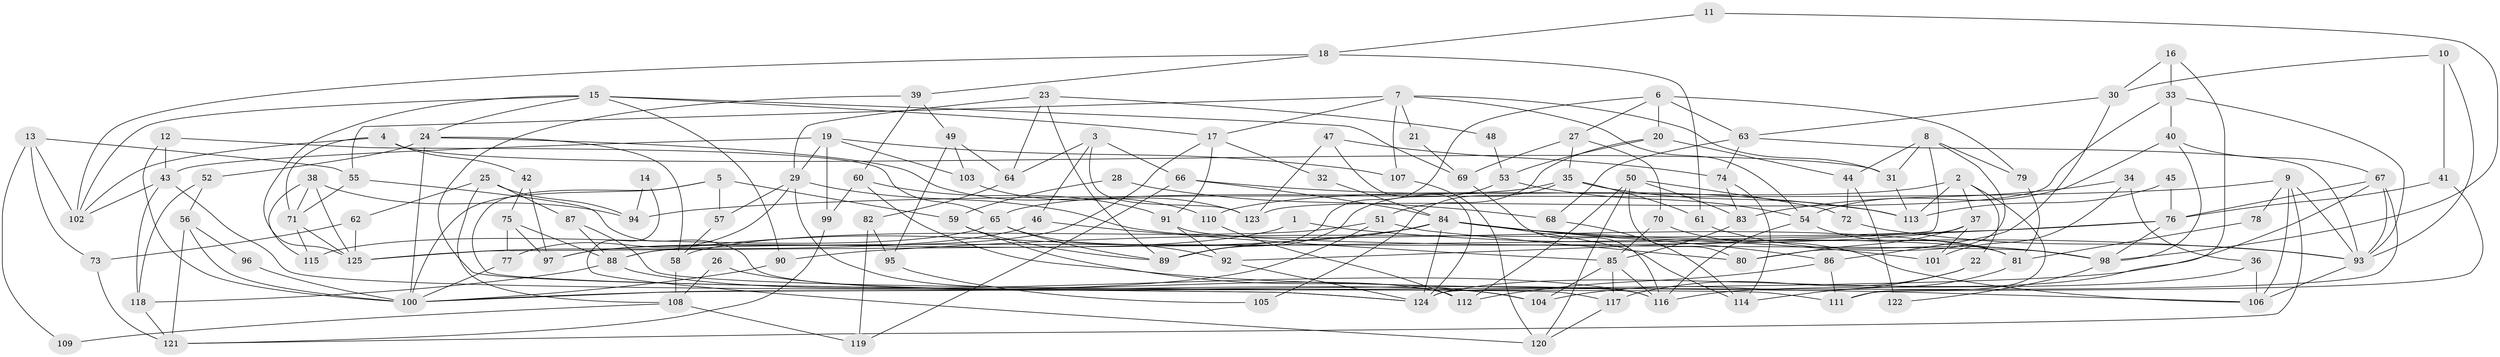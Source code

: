 // coarse degree distribution, {2: 0.09876543209876543, 7: 0.1111111111111111, 6: 0.09876543209876543, 5: 0.2716049382716049, 4: 0.19753086419753085, 9: 0.06172839506172839, 3: 0.12345679012345678, 12: 0.012345679012345678, 8: 0.012345679012345678, 10: 0.012345679012345678}
// Generated by graph-tools (version 1.1) at 2025/24/03/03/25 07:24:03]
// undirected, 125 vertices, 250 edges
graph export_dot {
graph [start="1"]
  node [color=gray90,style=filled];
  1;
  2;
  3;
  4;
  5;
  6;
  7;
  8;
  9;
  10;
  11;
  12;
  13;
  14;
  15;
  16;
  17;
  18;
  19;
  20;
  21;
  22;
  23;
  24;
  25;
  26;
  27;
  28;
  29;
  30;
  31;
  32;
  33;
  34;
  35;
  36;
  37;
  38;
  39;
  40;
  41;
  42;
  43;
  44;
  45;
  46;
  47;
  48;
  49;
  50;
  51;
  52;
  53;
  54;
  55;
  56;
  57;
  58;
  59;
  60;
  61;
  62;
  63;
  64;
  65;
  66;
  67;
  68;
  69;
  70;
  71;
  72;
  73;
  74;
  75;
  76;
  77;
  78;
  79;
  80;
  81;
  82;
  83;
  84;
  85;
  86;
  87;
  88;
  89;
  90;
  91;
  92;
  93;
  94;
  95;
  96;
  97;
  98;
  99;
  100;
  101;
  102;
  103;
  104;
  105;
  106;
  107;
  108;
  109;
  110;
  111;
  112;
  113;
  114;
  115;
  116;
  117;
  118;
  119;
  120;
  121;
  122;
  123;
  124;
  125;
  1 -- 97;
  1 -- 98;
  2 -- 37;
  2 -- 110;
  2 -- 22;
  2 -- 111;
  2 -- 113;
  3 -- 66;
  3 -- 123;
  3 -- 46;
  3 -- 64;
  4 -- 71;
  4 -- 42;
  4 -- 31;
  4 -- 102;
  5 -- 124;
  5 -- 59;
  5 -- 57;
  5 -- 100;
  6 -- 63;
  6 -- 27;
  6 -- 20;
  6 -- 79;
  6 -- 89;
  7 -- 54;
  7 -- 55;
  7 -- 17;
  7 -- 21;
  7 -- 31;
  7 -- 107;
  8 -- 80;
  8 -- 31;
  8 -- 44;
  8 -- 79;
  8 -- 125;
  9 -- 93;
  9 -- 94;
  9 -- 78;
  9 -- 106;
  9 -- 121;
  10 -- 30;
  10 -- 93;
  10 -- 41;
  11 -- 18;
  11 -- 98;
  12 -- 65;
  12 -- 100;
  12 -- 43;
  13 -- 102;
  13 -- 55;
  13 -- 73;
  13 -- 109;
  14 -- 120;
  14 -- 94;
  15 -- 90;
  15 -- 24;
  15 -- 17;
  15 -- 69;
  15 -- 102;
  15 -- 125;
  16 -- 30;
  16 -- 124;
  16 -- 33;
  17 -- 32;
  17 -- 91;
  17 -- 97;
  18 -- 102;
  18 -- 39;
  18 -- 61;
  19 -- 43;
  19 -- 99;
  19 -- 29;
  19 -- 103;
  19 -- 107;
  20 -- 51;
  20 -- 44;
  20 -- 53;
  21 -- 69;
  22 -- 117;
  22 -- 104;
  23 -- 29;
  23 -- 89;
  23 -- 48;
  23 -- 64;
  24 -- 52;
  24 -- 100;
  24 -- 58;
  24 -- 110;
  25 -- 62;
  25 -- 87;
  25 -- 94;
  25 -- 108;
  26 -- 104;
  26 -- 108;
  27 -- 70;
  27 -- 69;
  27 -- 35;
  28 -- 68;
  28 -- 59;
  29 -- 81;
  29 -- 57;
  29 -- 77;
  29 -- 112;
  30 -- 63;
  30 -- 86;
  31 -- 113;
  32 -- 84;
  33 -- 40;
  33 -- 93;
  33 -- 123;
  34 -- 36;
  34 -- 83;
  34 -- 101;
  35 -- 113;
  35 -- 61;
  35 -- 65;
  35 -- 105;
  36 -- 116;
  36 -- 106;
  37 -- 80;
  37 -- 101;
  37 -- 88;
  38 -- 125;
  38 -- 115;
  38 -- 71;
  38 -- 94;
  39 -- 49;
  39 -- 60;
  39 -- 124;
  40 -- 98;
  40 -- 54;
  40 -- 67;
  41 -- 76;
  41 -- 111;
  42 -- 75;
  42 -- 97;
  43 -- 102;
  43 -- 117;
  43 -- 118;
  44 -- 72;
  44 -- 122;
  45 -- 76;
  45 -- 113;
  46 -- 125;
  46 -- 85;
  47 -- 74;
  47 -- 124;
  47 -- 123;
  48 -- 53;
  49 -- 103;
  49 -- 64;
  49 -- 95;
  50 -- 72;
  50 -- 112;
  50 -- 80;
  50 -- 83;
  50 -- 120;
  51 -- 58;
  51 -- 100;
  51 -- 80;
  52 -- 118;
  52 -- 56;
  53 -- 89;
  53 -- 54;
  54 -- 116;
  54 -- 81;
  55 -- 116;
  55 -- 71;
  56 -- 100;
  56 -- 121;
  56 -- 96;
  57 -- 58;
  58 -- 108;
  59 -- 104;
  59 -- 89;
  60 -- 91;
  60 -- 106;
  60 -- 99;
  61 -- 98;
  62 -- 73;
  62 -- 125;
  63 -- 93;
  63 -- 74;
  63 -- 68;
  64 -- 82;
  65 -- 92;
  65 -- 89;
  65 -- 115;
  66 -- 113;
  66 -- 84;
  66 -- 119;
  67 -- 124;
  67 -- 76;
  67 -- 93;
  67 -- 100;
  68 -- 114;
  69 -- 116;
  70 -- 85;
  70 -- 106;
  71 -- 125;
  71 -- 115;
  72 -- 93;
  73 -- 121;
  74 -- 114;
  74 -- 83;
  75 -- 88;
  75 -- 77;
  75 -- 97;
  76 -- 98;
  76 -- 90;
  76 -- 92;
  77 -- 100;
  78 -- 81;
  79 -- 81;
  81 -- 114;
  82 -- 119;
  82 -- 95;
  83 -- 85;
  84 -- 93;
  84 -- 89;
  84 -- 86;
  84 -- 88;
  84 -- 101;
  84 -- 114;
  84 -- 124;
  85 -- 117;
  85 -- 104;
  85 -- 116;
  86 -- 111;
  86 -- 112;
  87 -- 88;
  87 -- 111;
  88 -- 116;
  88 -- 118;
  90 -- 100;
  91 -- 92;
  91 -- 98;
  92 -- 124;
  93 -- 106;
  95 -- 105;
  96 -- 100;
  98 -- 122;
  99 -- 121;
  103 -- 123;
  107 -- 120;
  108 -- 109;
  108 -- 119;
  110 -- 112;
  117 -- 120;
  118 -- 121;
}
